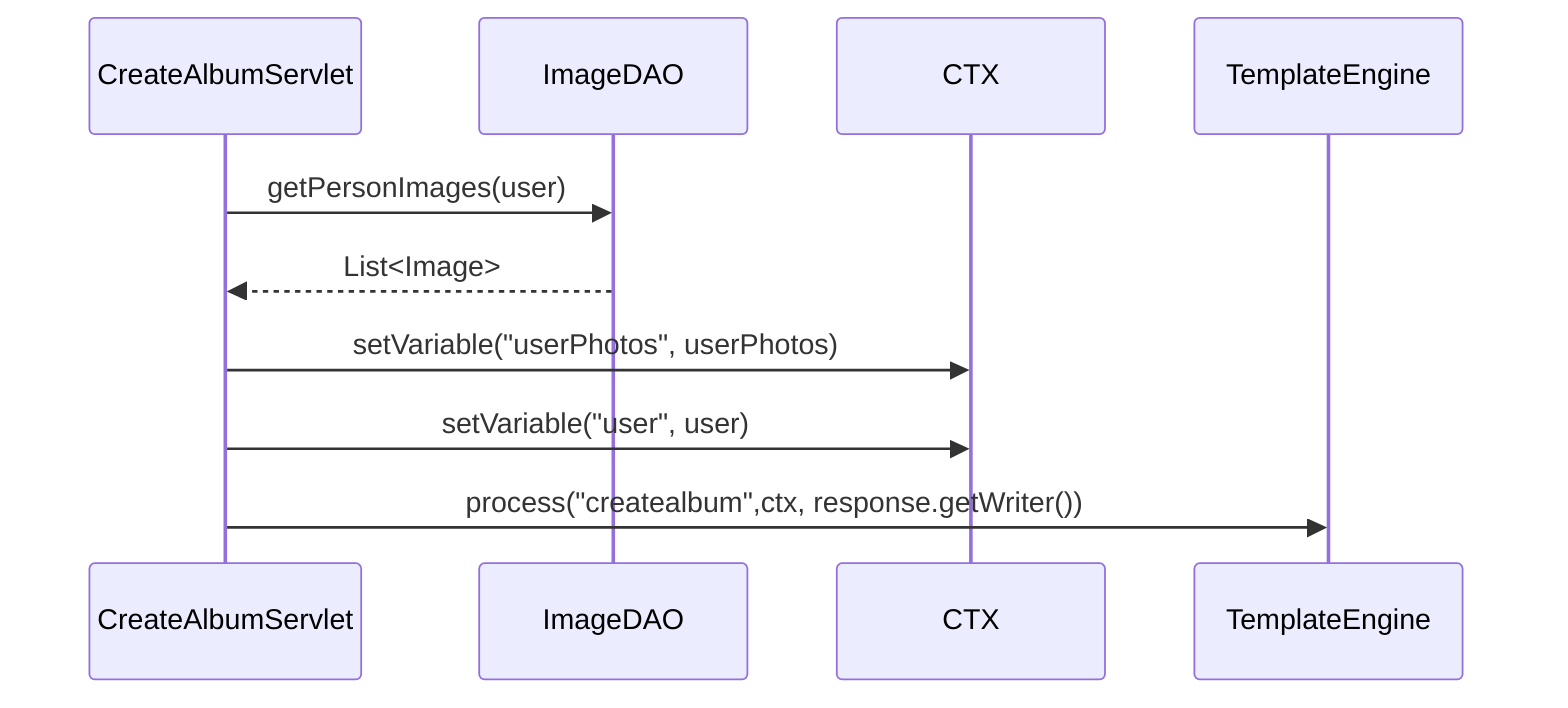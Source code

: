 sequenceDiagram
    participant CreateAlbumServlet
    participant ImageDAO
    participant CTX
    participant TemplateEngine

    CreateAlbumServlet ->> ImageDAO: getPersonImages(user)
    ImageDAO -->> CreateAlbumServlet: List<Image>
    CreateAlbumServlet ->> CTX: setVariable("userPhotos", userPhotos)
    CreateAlbumServlet ->> CTX: setVariable("user", user)
    CreateAlbumServlet ->> TemplateEngine: process("createalbum",ctx, response.getWriter())
